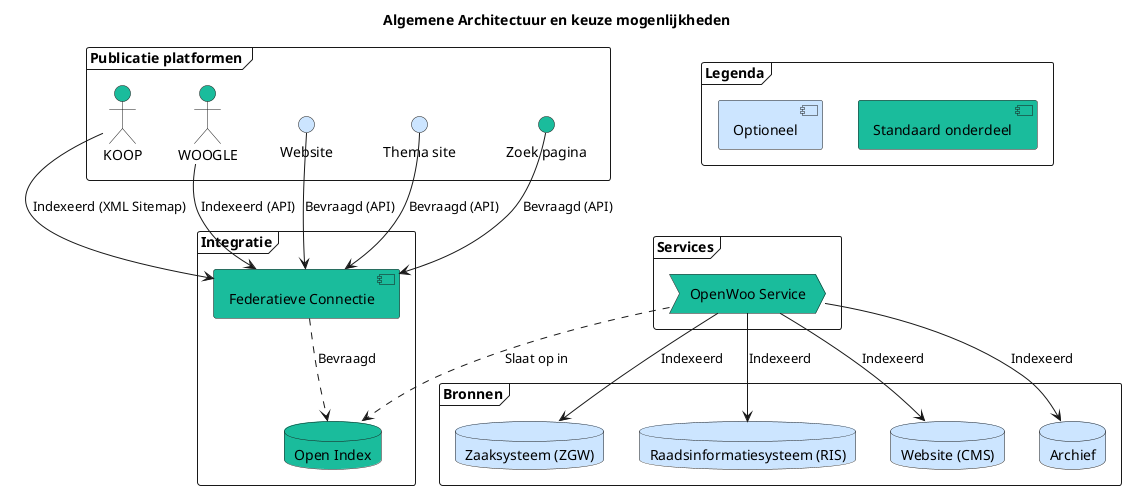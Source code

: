@startuml
title Algemene Architectuur en keuze mogenlijkheden

' Publicatie platformen (Laag 5 UI)
frame "Publicatie platformen " {
    actor "KOOP"  as KOOP #1abc9c
    actor   "WOOGLE" as WOOGLE #1abc9c
    interface "Website" AS Website #cce5ff
    interface "Thema site" as Themasite #cce5ff
    interface "Zoek pagina" as Searchsite #1abc9c
}

' Services(Laag 4)
frame "Services" {
    process "OpenWoo Service"  as OWS #1abc9c
}

' Integratie (Laag 3)
frame "Integratie" {
    database "Open Index"  as OI #1abc9c
    component "Federatieve Connectie"  as FCS #1abc9c
}

' Bronnen (Laag 2)
frame "Bronnen" {
    database "Zaaksysteem (ZGW)" as ZRC #cce5ff
    database "Raadsinformatiesysteem (RIS)" as RIS #cce5ff
    database "Website (CMS)" as CMS #cce5ff
    database "Archief" as DEPOT #cce5ff
}

frame "Legenda" {
    component "Standaard onderdeel" #1abc9c
    component "Optioneel" #cce5ff

}

OWS -down-> ZRC: Indexeerd
OWS -down-> RIS: Indexeerd
OWS -down-> CMS: Indexeerd
OWS -down-> DEPOT: Indexeerd
OWS ..> OI: Slaat op in

FCS ..> OI : Bevraagd

KOOP -down-> FCS : Indexeerd (XML Sitemap)
WOOGLE -down-> FCS : Indexeerd (API)
Website -down-> FCS : Bevraagd (API)
Themasite -down-> FCS : Bevraagd (API)
Searchsite -down-> FCS : Bevraagd (API)

@enduml
